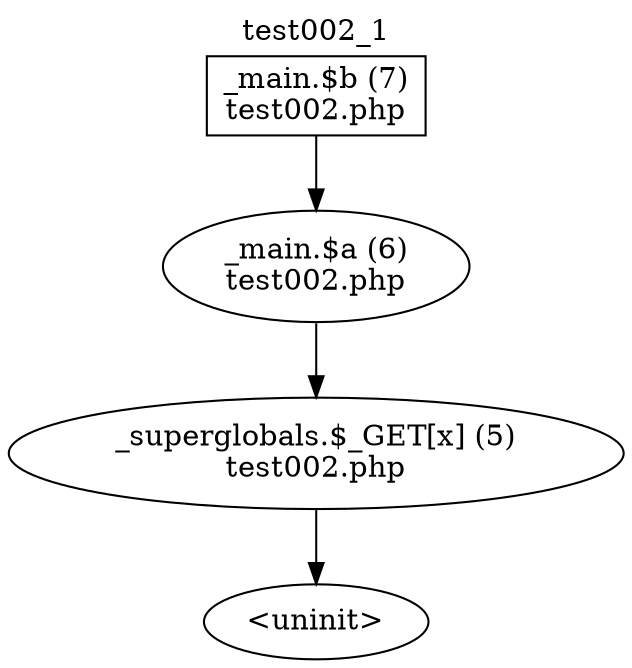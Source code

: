 digraph cfg {
  label="test002_1";
  labelloc=t;
  n1 [shape=box, label="_main.$b (7)\ntest002.php"];
  n2 [shape=ellipse, label="_main.$a (6)\ntest002.php"];
  n3 [shape=ellipse, label="_superglobals.$_GET[x] (5)\ntest002.php"];
  n4 [shape=ellipse, label="<uninit>"];
  n1 -> n2;
  n2 -> n3;
  n3 -> n4;
}
